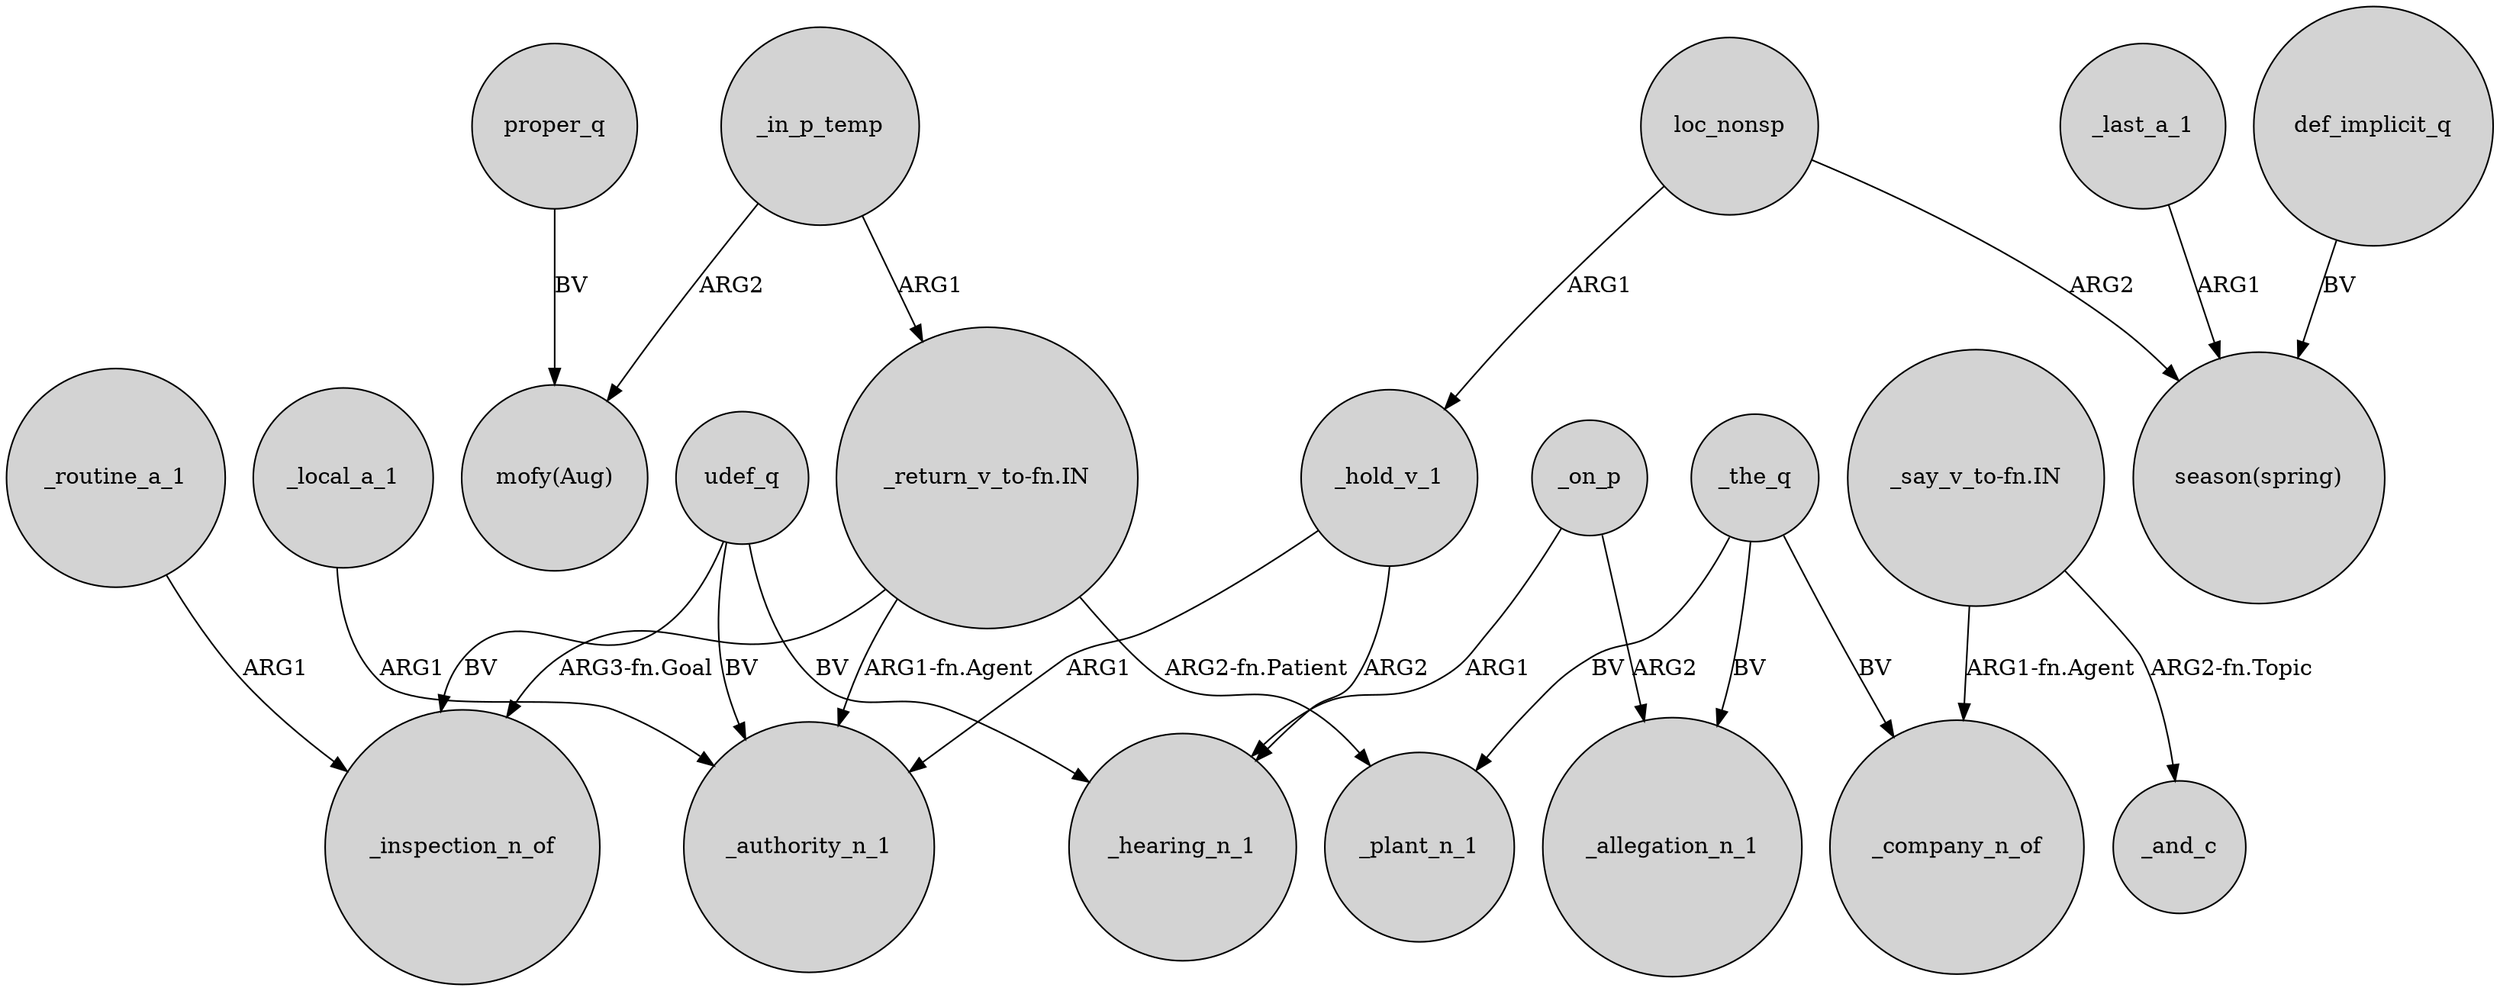 digraph {
	node [shape=circle style=filled]
	"_return_v_to-fn.IN" -> _authority_n_1 [label="ARG1-fn.Agent"]
	udef_q -> _hearing_n_1 [label=BV]
	_the_q -> _allegation_n_1 [label=BV]
	_the_q -> _plant_n_1 [label=BV]
	_local_a_1 -> _authority_n_1 [label=ARG1]
	loc_nonsp -> "season(spring)" [label=ARG2]
	_on_p -> _allegation_n_1 [label=ARG2]
	_the_q -> _company_n_of [label=BV]
	udef_q -> _inspection_n_of [label=BV]
	"_return_v_to-fn.IN" -> _plant_n_1 [label="ARG2-fn.Patient"]
	_in_p_temp -> "mofy(Aug)" [label=ARG2]
	udef_q -> _authority_n_1 [label=BV]
	loc_nonsp -> _hold_v_1 [label=ARG1]
	_on_p -> _hearing_n_1 [label=ARG1]
	proper_q -> "mofy(Aug)" [label=BV]
	_hold_v_1 -> _hearing_n_1 [label=ARG2]
	"_say_v_to-fn.IN" -> _and_c [label="ARG2-fn.Topic"]
	_hold_v_1 -> _authority_n_1 [label=ARG1]
	_last_a_1 -> "season(spring)" [label=ARG1]
	"_say_v_to-fn.IN" -> _company_n_of [label="ARG1-fn.Agent"]
	_in_p_temp -> "_return_v_to-fn.IN" [label=ARG1]
	def_implicit_q -> "season(spring)" [label=BV]
	_routine_a_1 -> _inspection_n_of [label=ARG1]
	"_return_v_to-fn.IN" -> _inspection_n_of [label="ARG3-fn.Goal"]
}
